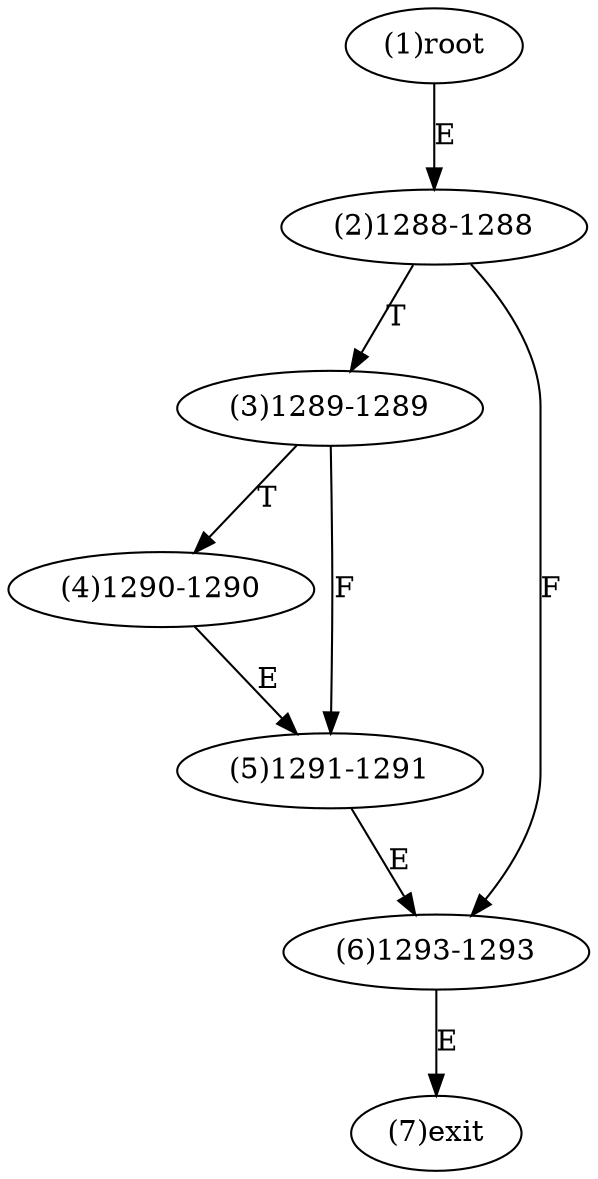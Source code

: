 digraph "" { 
1[ label="(1)root"];
2[ label="(2)1288-1288"];
3[ label="(3)1289-1289"];
4[ label="(4)1290-1290"];
5[ label="(5)1291-1291"];
6[ label="(6)1293-1293"];
7[ label="(7)exit"];
1->2[ label="E"];
2->6[ label="F"];
2->3[ label="T"];
3->5[ label="F"];
3->4[ label="T"];
4->5[ label="E"];
5->6[ label="E"];
6->7[ label="E"];
}
